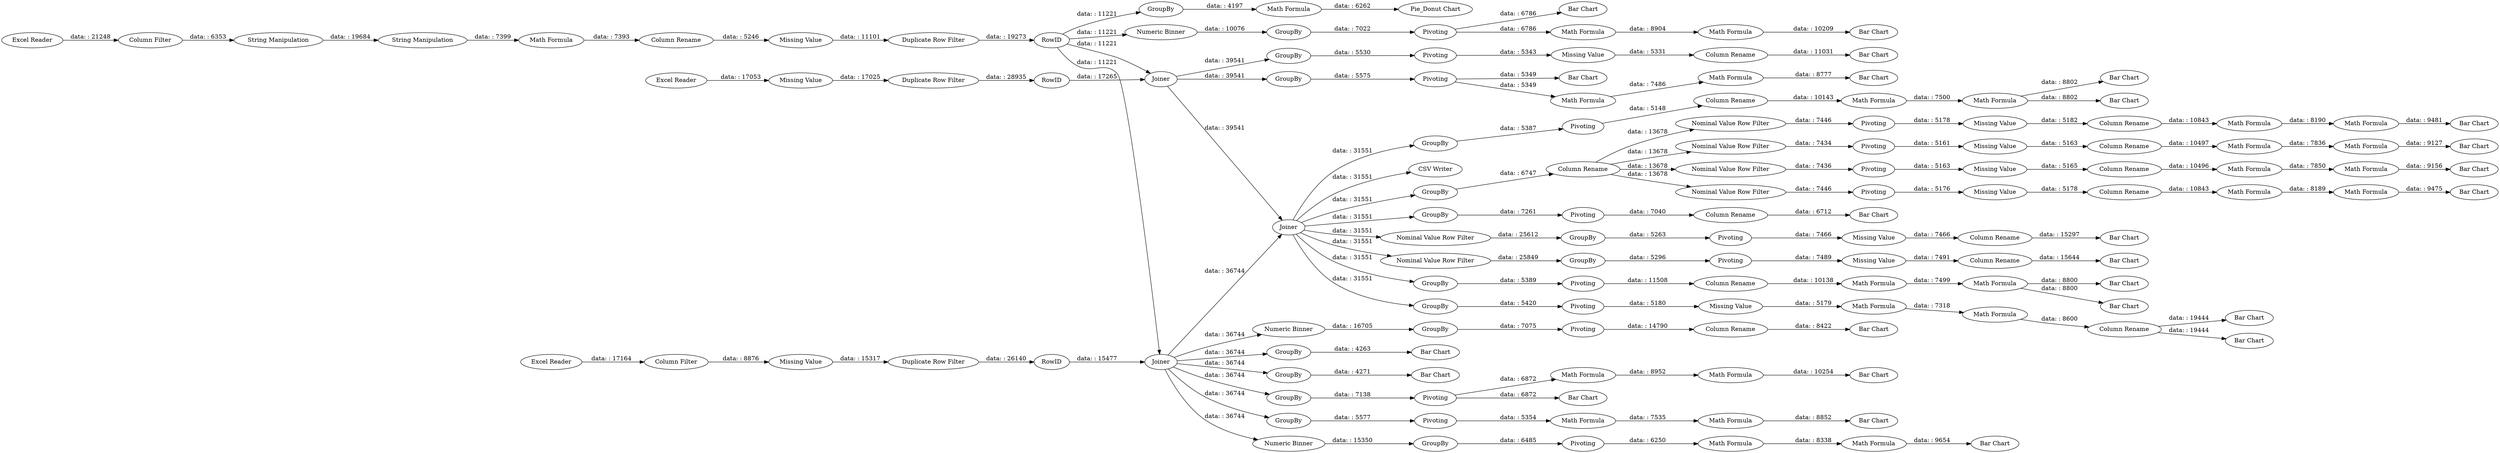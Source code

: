digraph {
	"-9093295222548752469_45" [label=RowID]
	"-9093295222548752469_55" [label="Math Formula"]
	"-9093295222548752469_26" [label=GroupBy]
	"-9093295222548752469_129" [label="Math Formula"]
	"-9093295222548752469_137" [label="Math Formula"]
	"-9093295222548752469_51" [label=Pivoting]
	"-9093295222548752469_10" [label="Missing Value"]
	"-9093295222548752469_69" [label="Numeric Binner"]
	"-9093295222548752469_74" [label="Column Rename"]
	"-9093295222548752469_66" [label="Bar Chart"]
	"-9093295222548752469_87" [label=GroupBy]
	"-9093295222548752469_61" [label=Pivoting]
	"-9093295222548752469_178" [label="Math Formula"]
	"-9093295222548752469_85" [label="Math Formula"]
	"-9093295222548752469_78" [label="Bar Chart"]
	"-9093295222548752469_1" [label="Excel Reader"]
	"-9093295222548752469_146" [label="Nominal Value Row Filter"]
	"-9093295222548752469_106" [label="Bar Chart"]
	"-9093295222548752469_113" [label="Math Formula"]
	"-9093295222548752469_104" [label=Pivoting]
	"-9093295222548752469_32" [label="Bar Chart"]
	"-9093295222548752469_112" [label="Math Formula"]
	"-9093295222548752469_165" [label="Column Rename"]
	"-9093295222548752469_24" [label="Numeric Binner"]
	"-9093295222548752469_22" [label="Math Formula"]
	"-9093295222548752469_16" [label="Duplicate Row Filter"]
	"-9093295222548752469_98" [label="Bar Chart"]
	"-9093295222548752469_123" [label="Nominal Value Row Filter"]
	"-9093295222548752469_77" [label=Pivoting]
	"-9093295222548752469_47" [label="Bar Chart"]
	"-9093295222548752469_143" [label="Math Formula"]
	"-9093295222548752469_11" [label="Missing Value"]
	"-9093295222548752469_163" [label=Pivoting]
	"-9093295222548752469_160" [label="Missing Value"]
	"-9093295222548752469_172" [label="Column Rename"]
	"-9093295222548752469_170" [label=Pivoting]
	"-9093295222548752469_177" [label="Math Formula"]
	"-9093295222548752469_12" [label="Missing Value"]
	"-9093295222548752469_109" [label=GroupBy]
	"-9093295222548752469_173" [label="Bar Chart"]
	"-9093295222548752469_37" [label=Joiner]
	"-9093295222548752469_148" [label="Bar Chart"]
	"-9093295222548752469_128" [label="Column Rename"]
	"-9093295222548752469_164" [label="Bar Chart"]
	"-9093295222548752469_33" [label="Column Filter"]
	"-9093295222548752469_171" [label=GroupBy]
	"-9093295222548752469_48" [label="Math Formula"]
	"-9093295222548752469_134" [label="Missing Value"]
	"-9093295222548752469_142" [label="Column Rename"]
	"-9093295222548752469_91" [label="Missing Value"]
	"-9093295222548752469_75" [label="Column Rename"]
	"-9093295222548752469_89" [label="Math Formula"]
	"-9093295222548752469_62" [label="Missing Value"]
	"-9093295222548752469_140" [label="Missing Value"]
	"-9093295222548752469_111" [label="Column Rename"]
	"-9093295222548752469_67" [label=GroupBy]
	"-9093295222548752469_99" [label="Bar Chart"]
	"-9093295222548752469_131" [label="Nominal Value Row Filter"]
	"-9093295222548752469_94" [label="Column Rename"]
	"-9093295222548752469_81" [label="Bar Chart"]
	"-9093295222548752469_46" [label=Pivoting]
	"-9093295222548752469_176" [label="CSV Writer"]
	"-9093295222548752469_72" [label="Bar Chart"]
	"-9093295222548752469_121" [label=GroupBy]
	"-9093295222548752469_2" [label="Excel Reader"]
	"-9093295222548752469_35" [label="Column Filter"]
	"-9093295222548752469_73" [label="Column Rename"]
	"-9093295222548752469_139" [label="Nominal Value Row Filter"]
	"-9093295222548752469_103" [label="Math Formula"]
	"-9093295222548752469_30" [label="Math Formula"]
	"-9093295222548752469_27" [label="Bar Chart"]
	"-9093295222548752469_80" [label=GroupBy]
	"-9093295222548752469_70" [label=GroupBy]
	"-9093295222548752469_49" [label="Math Formula"]
	"-9093295222548752469_133" [label="Bar Chart"]
	"-9093295222548752469_108" [label="Column Rename"]
	"-9093295222548752469_50" [label="Bar Chart"]
	"-9093295222548752469_84" [label="Bar Chart"]
	"-9093295222548752469_71" [label=Pivoting]
	"-9093295222548752469_86" [label="Math Formula"]
	"-9093295222548752469_65" [label=Pivoting]
	"-9093295222548752469_174" [label="Missing Value"]
	"-9093295222548752469_53" [label=Joiner]
	"-9093295222548752469_83" [label=Pivoting]
	"-9093295222548752469_59" [label=GroupBy]
	"-9093295222548752469_149" [label="Column Rename"]
	"-9093295222548752469_18" [label=GroupBy]
	"-9093295222548752469_36" [label=GroupBy]
	"-9093295222548752469_52" [label=GroupBy]
	"-9093295222548752469_64" [label=GroupBy]
	"-9093295222548752469_25" [label="String Manipulation"]
	"-9093295222548752469_90" [label=Pivoting]
	"-9093295222548752469_151" [label="Math Formula"]
	"-9093295222548752469_3" [label="Excel Reader"]
	"-9093295222548752469_57" [label="Bar Chart"]
	"-9093295222548752469_147" [label="Missing Value"]
	"-9093295222548752469_167" [label="Nominal Value Row Filter"]
	"-9093295222548752469_21" [label="String Manipulation"]
	"-9093295222548752469_56" [label="Math Formula"]
	"-9093295222548752469_31" [label="Math Formula"]
	"-9093295222548752469_44" [label=RowID]
	"-9093295222548752469_162" [label=GroupBy]
	"-9093295222548752469_41" [label="Duplicate Row Filter"]
	"-9093295222548752469_88" [label="Math Formula"]
	"-9093295222548752469_124" [label="Column Rename"]
	"-9093295222548752469_43" [label=RowID]
	"-9093295222548752469_82" [label=GroupBy]
	"-9093295222548752469_76" [label=GroupBy]
	"-9093295222548752469_180" [label="Math Formula"]
	"-9093295222548752469_150" [label="Math Formula"]
	"-9093295222548752469_96" [label=Pivoting]
	"-9093295222548752469_79" [label="Numeric Binner"]
	"-9093295222548752469_54" [label="Bar Chart"]
	"-9093295222548752469_125" [label=Pivoting]
	"-9093295222548752469_42" [label="Duplicate Row Filter"]
	"-9093295222548752469_132" [label=Pivoting]
	"-9093295222548752469_60" [label="Bar Chart"]
	"-9093295222548752469_166" [label="Nominal Value Row Filter"]
	"-9093295222548752469_127" [label="Bar Chart"]
	"-9093295222548752469_28" [label=Pivoting]
	"-9093295222548752469_110" [label="Math Formula"]
	"-9093295222548752469_63" [label=Joiner]
	"-9093295222548752469_144" [label="Math Formula"]
	"-9093295222548752469_138" [label=Pivoting]
	"-9093295222548752469_145" [label=Pivoting]
	"-9093295222548752469_107" [label="Bar Chart"]
	"-9093295222548752469_141" [label="Bar Chart"]
	"-9093295222548752469_126" [label="Missing Value"]
	"-9093295222548752469_34" [label="Column Rename"]
	"-9093295222548752469_179" [label="Pie_Donut Chart"]
	"-9093295222548752469_92" [label="Bar Chart"]
	"-9093295222548752469_101" [label=GroupBy]
	"-9093295222548752469_68" [label="Bar Chart"]
	"-9093295222548752469_136" [label="Column Rename"]
	"-9093295222548752469_130" [label="Math Formula"]
	"-9093295222548752469_135" [label="Math Formula"]
	"-9093295222548752469_93" [label="Bar Chart"]
	"-9093295222548752469_167" -> "-9093295222548752469_162" [label="data: : 25612"]
	"-9093295222548752469_45" -> "-9093295222548752469_53" [label="data: : 11221"]
	"-9093295222548752469_48" -> "-9093295222548752469_49" [label="data: : 8952"]
	"-9093295222548752469_63" -> "-9093295222548752469_87" [label="data: : 31551"]
	"-9093295222548752469_37" -> "-9093295222548752469_79" [label="data: : 36744"]
	"-9093295222548752469_63" -> "-9093295222548752469_176" [label="data: : 31551"]
	"-9093295222548752469_142" -> "-9093295222548752469_144" [label="data: : 10496"]
	"-9093295222548752469_75" -> "-9093295222548752469_66" [label="data: : 6712"]
	"-9093295222548752469_43" -> "-9093295222548752469_53" [label="data: : 17265"]
	"-9093295222548752469_62" -> "-9093295222548752469_74" [label="data: : 5331"]
	"-9093295222548752469_137" -> "-9093295222548752469_135" [label="data: : 7836"]
	"-9093295222548752469_166" -> "-9093295222548752469_171" [label="data: : 25849"]
	"-9093295222548752469_138" -> "-9093295222548752469_140" [label="data: : 5163"]
	"-9093295222548752469_42" -> "-9093295222548752469_45" [label="data: : 19273"]
	"-9093295222548752469_10" -> "-9093295222548752469_16" [label="data: : 15317"]
	"-9093295222548752469_24" -> "-9093295222548752469_26" [label="data: : 10076"]
	"-9093295222548752469_170" -> "-9093295222548752469_174" [label="data: : 7489"]
	"-9093295222548752469_160" -> "-9093295222548752469_165" [label="data: : 7466"]
	"-9093295222548752469_37" -> "-9093295222548752469_36" [label="data: : 36744"]
	"-9093295222548752469_59" -> "-9093295222548752469_61" [label="data: : 5530"]
	"-9093295222548752469_63" -> "-9093295222548752469_101" [label="data: : 31551"]
	"-9093295222548752469_150" -> "-9093295222548752469_148" [label="data: : 9475"]
	"-9093295222548752469_140" -> "-9093295222548752469_142" [label="data: : 5165"]
	"-9093295222548752469_45" -> "-9093295222548752469_24" [label="data: : 11221"]
	"-9093295222548752469_71" -> "-9093295222548752469_73" [label="data: : 14790"]
	"-9093295222548752469_76" -> "-9093295222548752469_77" [label="data: : 5577"]
	"-9093295222548752469_132" -> "-9093295222548752469_134" [label="data: : 5161"]
	"-9093295222548752469_22" -> "-9093295222548752469_34" [label="data: : 7393"]
	"-9093295222548752469_96" -> "-9093295222548752469_111" [label="data: : 11508"]
	"-9093295222548752469_25" -> "-9093295222548752469_22" [label="data: : 7399"]
	"-9093295222548752469_174" -> "-9093295222548752469_172" [label="data: : 7491"]
	"-9093295222548752469_49" -> "-9093295222548752469_50" [label="data: : 10254"]
	"-9093295222548752469_30" -> "-9093295222548752469_31" [label="data: : 8904"]
	"-9093295222548752469_45" -> "-9093295222548752469_37" [label="data: : 11221"]
	"-9093295222548752469_35" -> "-9093295222548752469_10" [label="data: : 8876"]
	"-9093295222548752469_21" -> "-9093295222548752469_25" [label="data: : 19684"]
	"-9093295222548752469_31" -> "-9093295222548752469_32" [label="data: : 10209"]
	"-9093295222548752469_51" -> "-9093295222548752469_55" [label="data: : 5349"]
	"-9093295222548752469_80" -> "-9093295222548752469_81" [label="data: : 4271"]
	"-9093295222548752469_177" -> "-9093295222548752469_178" [label="data: : 7535"]
	"-9093295222548752469_45" -> "-9093295222548752469_18" [label="data: : 11221"]
	"-9093295222548752469_151" -> "-9093295222548752469_150" [label="data: : 8189"]
	"-9093295222548752469_44" -> "-9093295222548752469_37" [label="data: : 15477"]
	"-9093295222548752469_70" -> "-9093295222548752469_71" [label="data: : 7075"]
	"-9093295222548752469_61" -> "-9093295222548752469_62" [label="data: : 5343"]
	"-9093295222548752469_91" -> "-9093295222548752469_89" [label="data: : 5179"]
	"-9093295222548752469_128" -> "-9093295222548752469_130" [label="data: : 10843"]
	"-9093295222548752469_52" -> "-9093295222548752469_51" [label="data: : 5575"]
	"-9093295222548752469_180" -> "-9093295222548752469_179" [label="data: : 6262"]
	"-9093295222548752469_79" -> "-9093295222548752469_82" [label="data: : 15350"]
	"-9093295222548752469_63" -> "-9093295222548752469_121" [label="data: : 31551"]
	"-9093295222548752469_46" -> "-9093295222548752469_48" [label="data: : 6872"]
	"-9093295222548752469_63" -> "-9093295222548752469_166" [label="data: : 31551"]
	"-9093295222548752469_124" -> "-9093295222548752469_139" [label="data: : 13678"]
	"-9093295222548752469_37" -> "-9093295222548752469_69" [label="data: : 36744"]
	"-9093295222548752469_46" -> "-9093295222548752469_47" [label="data: : 6872"]
	"-9093295222548752469_74" -> "-9093295222548752469_60" [label="data: : 11031"]
	"-9093295222548752469_124" -> "-9093295222548752469_131" [label="data: : 13678"]
	"-9093295222548752469_129" -> "-9093295222548752469_127" [label="data: : 9481"]
	"-9093295222548752469_37" -> "-9093295222548752469_80" [label="data: : 36744"]
	"-9093295222548752469_136" -> "-9093295222548752469_137" [label="data: : 10497"]
	"-9093295222548752469_65" -> "-9093295222548752469_75" [label="data: : 7040"]
	"-9093295222548752469_101" -> "-9093295222548752469_96" [label="data: : 5389"]
	"-9093295222548752469_144" -> "-9093295222548752469_143" [label="data: : 7850"]
	"-9093295222548752469_147" -> "-9093295222548752469_149" [label="data: : 5178"]
	"-9093295222548752469_135" -> "-9093295222548752469_133" [label="data: : 9127"]
	"-9093295222548752469_94" -> "-9093295222548752469_93" [label="data: : 19444"]
	"-9093295222548752469_34" -> "-9093295222548752469_12" [label="data: : 5246"]
	"-9093295222548752469_41" -> "-9093295222548752469_43" [label="data: : 28935"]
	"-9093295222548752469_110" -> "-9093295222548752469_107" [label="data: : 8802"]
	"-9093295222548752469_28" -> "-9093295222548752469_27" [label="data: : 6786"]
	"-9093295222548752469_73" -> "-9093295222548752469_72" [label="data: : 8422"]
	"-9093295222548752469_69" -> "-9093295222548752469_70" [label="data: : 16705"]
	"-9093295222548752469_104" -> "-9093295222548752469_108" [label="data: : 5148"]
	"-9093295222548752469_143" -> "-9093295222548752469_141" [label="data: : 9156"]
	"-9093295222548752469_67" -> "-9093295222548752469_68" [label="data: : 4263"]
	"-9093295222548752469_2" -> "-9093295222548752469_11" [label="data: : 17053"]
	"-9093295222548752469_87" -> "-9093295222548752469_90" [label="data: : 5420"]
	"-9093295222548752469_53" -> "-9093295222548752469_59" [label="data: : 39541"]
	"-9093295222548752469_86" -> "-9093295222548752469_84" [label="data: : 9654"]
	"-9093295222548752469_51" -> "-9093295222548752469_54" [label="data: : 5349"]
	"-9093295222548752469_123" -> "-9093295222548752469_125" [label="data: : 7446"]
	"-9093295222548752469_11" -> "-9093295222548752469_41" [label="data: : 17025"]
	"-9093295222548752469_126" -> "-9093295222548752469_128" [label="data: : 5182"]
	"-9093295222548752469_113" -> "-9093295222548752469_99" [label="data: : 8800"]
	"-9093295222548752469_162" -> "-9093295222548752469_163" [label="data: : 5263"]
	"-9093295222548752469_77" -> "-9093295222548752469_177" [label="data: : 5354"]
	"-9093295222548752469_178" -> "-9093295222548752469_78" [label="data: : 8852"]
	"-9093295222548752469_163" -> "-9093295222548752469_160" [label="data: : 7466"]
	"-9093295222548752469_131" -> "-9093295222548752469_132" [label="data: : 7434"]
	"-9093295222548752469_12" -> "-9093295222548752469_42" [label="data: : 11101"]
	"-9093295222548752469_26" -> "-9093295222548752469_28" [label="data: : 7022"]
	"-9093295222548752469_53" -> "-9093295222548752469_63" [label="data: : 39541"]
	"-9093295222548752469_16" -> "-9093295222548752469_44" [label="data: : 26140"]
	"-9093295222548752469_83" -> "-9093295222548752469_85" [label="data: : 6250"]
	"-9093295222548752469_172" -> "-9093295222548752469_173" [label="data: : 15644"]
	"-9093295222548752469_63" -> "-9093295222548752469_64" [label="data: : 31551"]
	"-9093295222548752469_18" -> "-9093295222548752469_180" [label="data: : 4197"]
	"-9093295222548752469_89" -> "-9093295222548752469_88" [label="data: : 7318"]
	"-9093295222548752469_1" -> "-9093295222548752469_35" [label="data: : 17164"]
	"-9093295222548752469_63" -> "-9093295222548752469_167" [label="data: : 31551"]
	"-9093295222548752469_88" -> "-9093295222548752469_94" [label="data: : 8600"]
	"-9093295222548752469_110" -> "-9093295222548752469_106" [label="data: : 8802"]
	"-9093295222548752469_28" -> "-9093295222548752469_30" [label="data: : 6786"]
	"-9093295222548752469_90" -> "-9093295222548752469_91" [label="data: : 5180"]
	"-9093295222548752469_124" -> "-9093295222548752469_123" [label="data: : 13678"]
	"-9093295222548752469_112" -> "-9093295222548752469_113" [label="data: : 7499"]
	"-9093295222548752469_37" -> "-9093295222548752469_63" [label="data: : 36744"]
	"-9093295222548752469_130" -> "-9093295222548752469_129" [label="data: : 8190"]
	"-9093295222548752469_121" -> "-9093295222548752469_124" [label="data: : 6747"]
	"-9093295222548752469_134" -> "-9093295222548752469_136" [label="data: : 5163"]
	"-9093295222548752469_3" -> "-9093295222548752469_33" [label="data: : 21248"]
	"-9093295222548752469_37" -> "-9093295222548752469_76" [label="data: : 36744"]
	"-9093295222548752469_55" -> "-9093295222548752469_56" [label="data: : 7486"]
	"-9093295222548752469_146" -> "-9093295222548752469_145" [label="data: : 7446"]
	"-9093295222548752469_149" -> "-9093295222548752469_151" [label="data: : 10843"]
	"-9093295222548752469_108" -> "-9093295222548752469_103" [label="data: : 10143"]
	"-9093295222548752469_145" -> "-9093295222548752469_147" [label="data: : 5176"]
	"-9093295222548752469_56" -> "-9093295222548752469_57" [label="data: : 8777"]
	"-9093295222548752469_94" -> "-9093295222548752469_92" [label="data: : 19444"]
	"-9093295222548752469_139" -> "-9093295222548752469_138" [label="data: : 7436"]
	"-9093295222548752469_53" -> "-9093295222548752469_52" [label="data: : 39541"]
	"-9093295222548752469_82" -> "-9093295222548752469_83" [label="data: : 6485"]
	"-9093295222548752469_85" -> "-9093295222548752469_86" [label="data: : 8338"]
	"-9093295222548752469_36" -> "-9093295222548752469_46" [label="data: : 7138"]
	"-9093295222548752469_124" -> "-9093295222548752469_146" [label="data: : 13678"]
	"-9093295222548752469_111" -> "-9093295222548752469_112" [label="data: : 10138"]
	"-9093295222548752469_109" -> "-9093295222548752469_104" [label="data: : 5387"]
	"-9093295222548752469_171" -> "-9093295222548752469_170" [label="data: : 5296"]
	"-9093295222548752469_63" -> "-9093295222548752469_109" [label="data: : 31551"]
	"-9093295222548752469_37" -> "-9093295222548752469_67" [label="data: : 36744"]
	"-9093295222548752469_64" -> "-9093295222548752469_65" [label="data: : 7261"]
	"-9093295222548752469_125" -> "-9093295222548752469_126" [label="data: : 5178"]
	"-9093295222548752469_165" -> "-9093295222548752469_164" [label="data: : 15297"]
	"-9093295222548752469_103" -> "-9093295222548752469_110" [label="data: : 7500"]
	"-9093295222548752469_33" -> "-9093295222548752469_21" [label="data: : 6353"]
	"-9093295222548752469_113" -> "-9093295222548752469_98" [label="data: : 8800"]
	rankdir=LR
}
